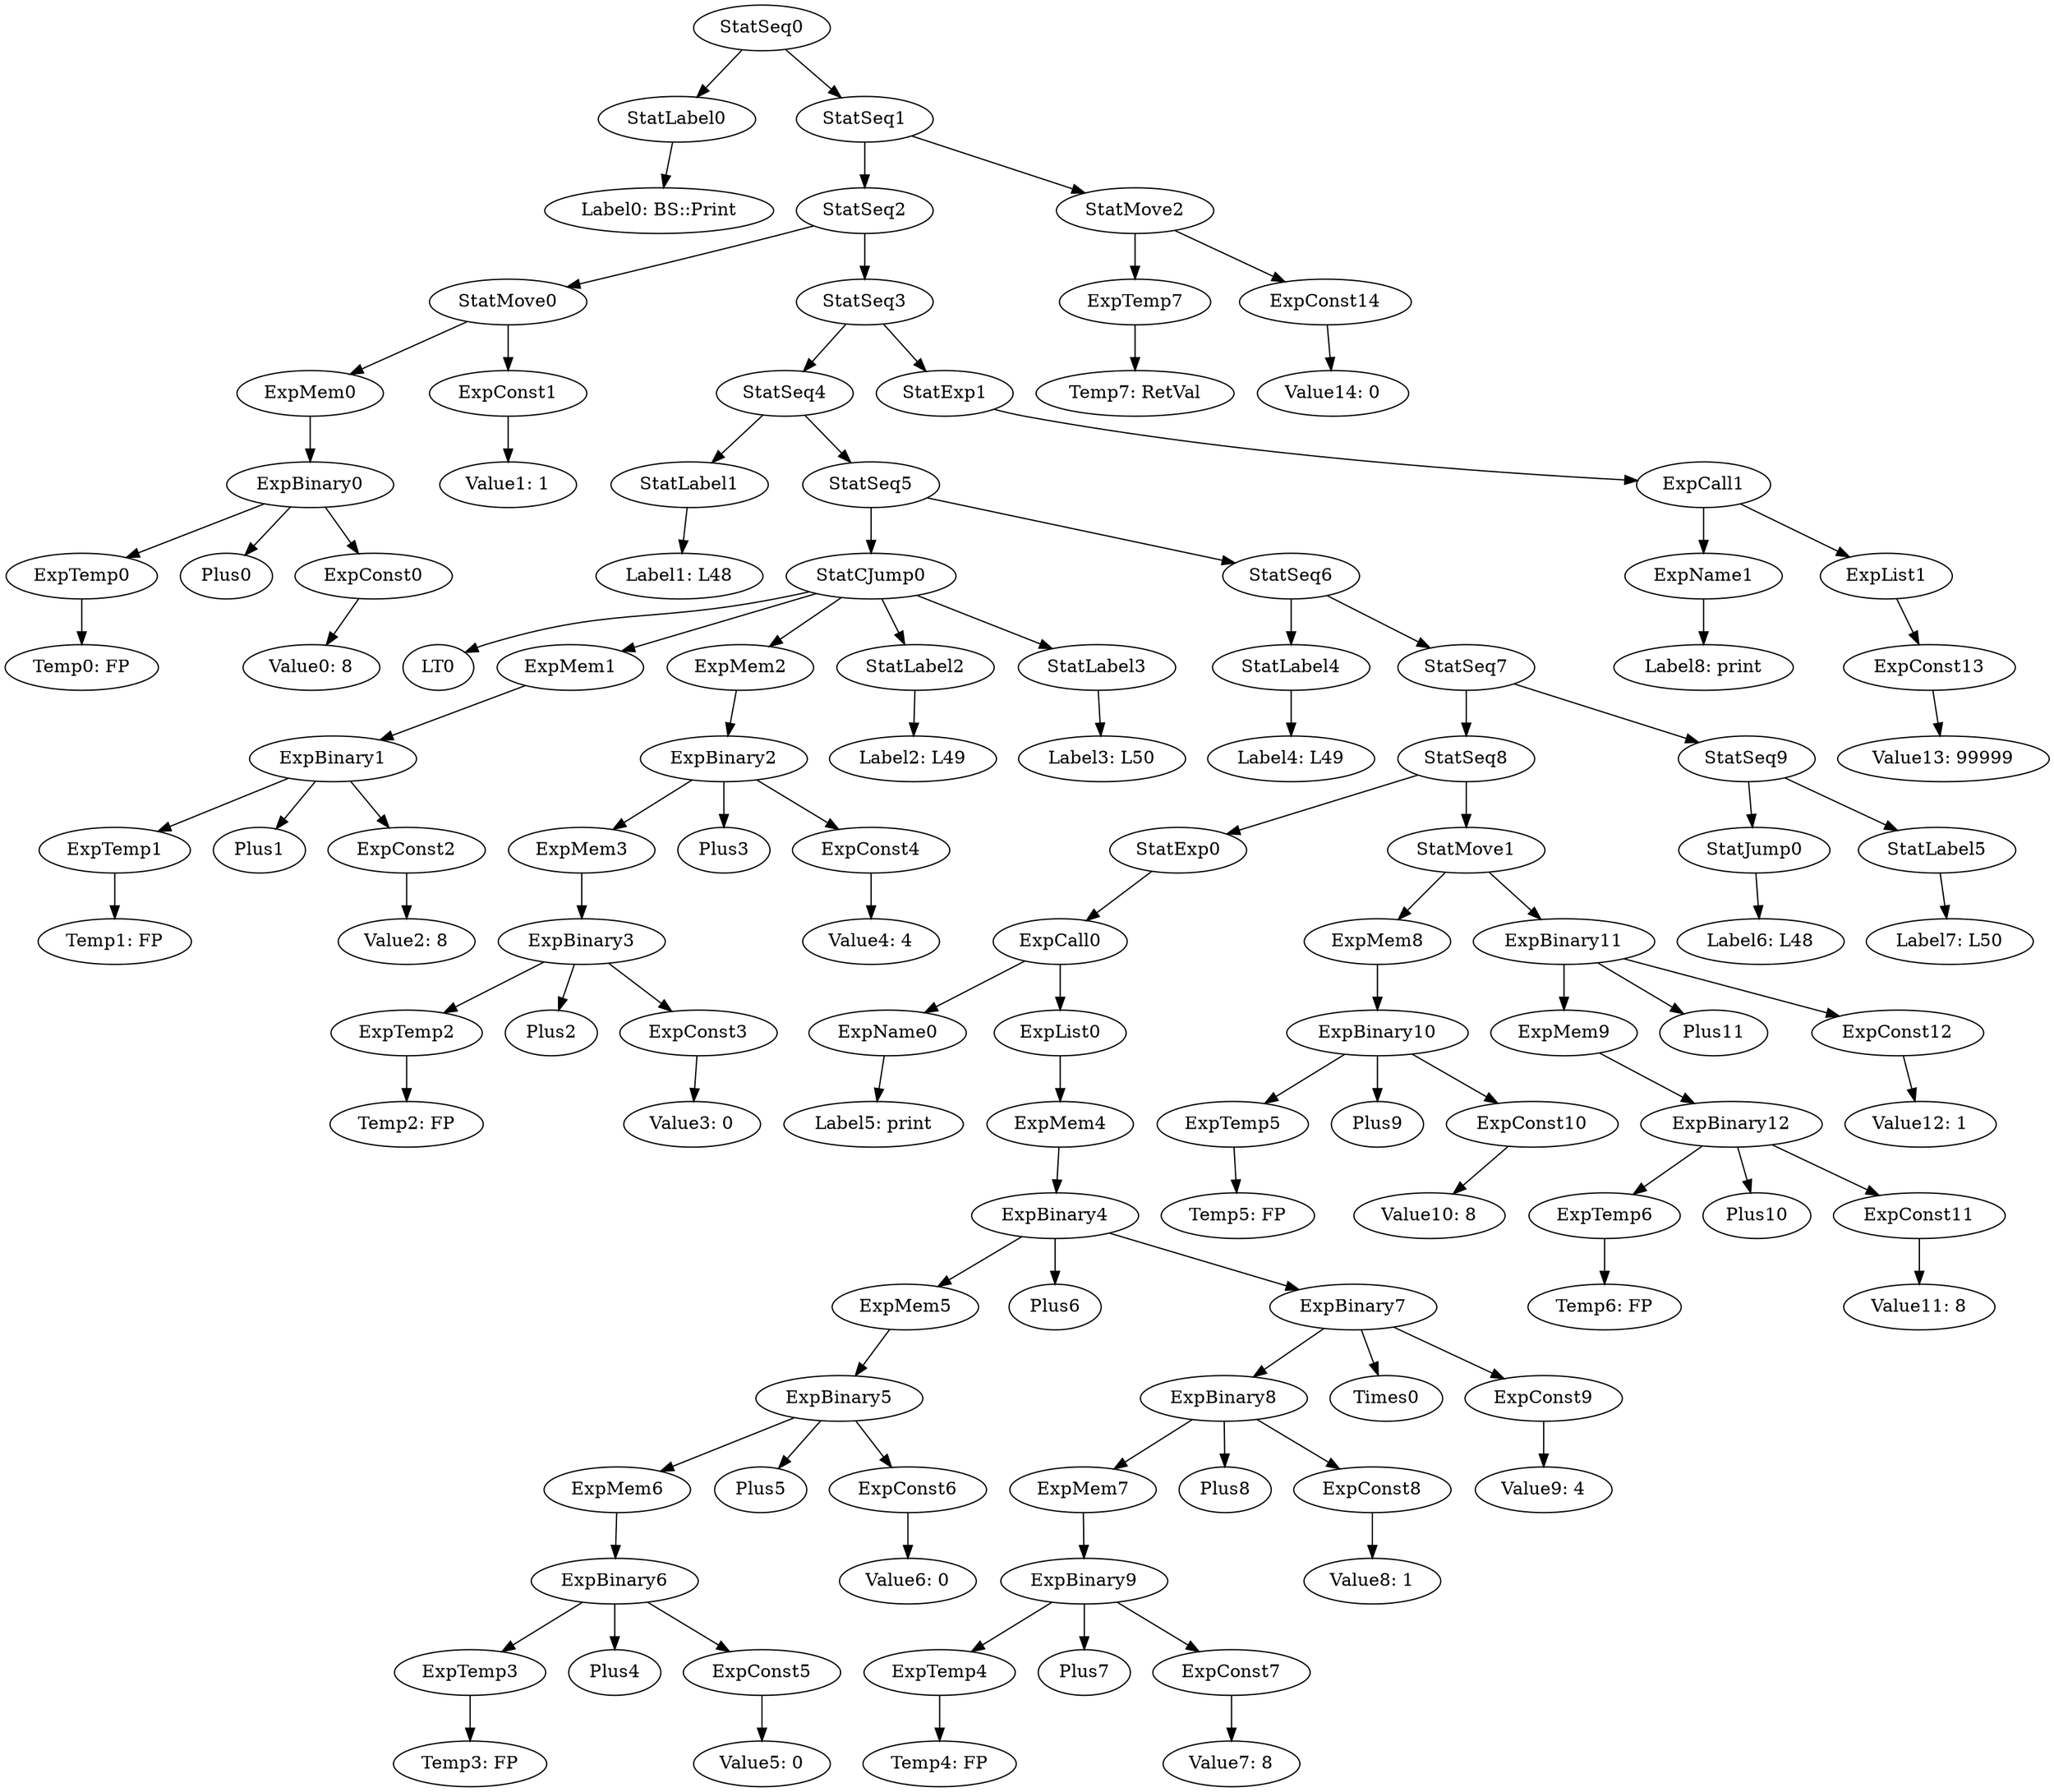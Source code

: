 digraph {
	ordering = out;
	ExpConst14 -> "Value14: 0";
	StatMove2 -> ExpTemp7;
	StatMove2 -> ExpConst14;
	StatExp1 -> ExpCall1;
	ExpConst13 -> "Value13: 99999";
	ExpName1 -> "Label8: print";
	ExpCall1 -> ExpName1;
	ExpCall1 -> ExpList1;
	StatJump0 -> "Label6: L48";
	ExpConst11 -> "Value11: 8";
	StatSeq7 -> StatSeq8;
	StatSeq7 -> StatSeq9;
	ExpBinary12 -> ExpTemp6;
	ExpBinary12 -> Plus10;
	ExpBinary12 -> ExpConst11;
	ExpTemp6 -> "Temp6: FP";
	StatMove1 -> ExpMem8;
	StatMove1 -> ExpBinary11;
	StatSeq1 -> StatSeq2;
	StatSeq1 -> StatMove2;
	ExpMem8 -> ExpBinary10;
	ExpConst10 -> "Value10: 8";
	ExpBinary10 -> ExpTemp5;
	ExpBinary10 -> Plus9;
	ExpBinary10 -> ExpConst10;
	StatLabel5 -> "Label7: L50";
	ExpTemp5 -> "Temp5: FP";
	ExpMem4 -> ExpBinary4;
	ExpTemp2 -> "Temp2: FP";
	ExpConst3 -> "Value3: 0";
	ExpConst7 -> "Value7: 8";
	ExpTemp1 -> "Temp1: FP";
	StatExp0 -> ExpCall0;
	StatSeq0 -> StatLabel0;
	StatSeq0 -> StatSeq1;
	ExpConst12 -> "Value12: 1";
	ExpBinary7 -> ExpBinary8;
	ExpBinary7 -> Times0;
	ExpBinary7 -> ExpConst9;
	ExpList0 -> ExpMem4;
	StatCJump0 -> LT0;
	StatCJump0 -> ExpMem1;
	StatCJump0 -> ExpMem2;
	StatCJump0 -> StatLabel2;
	StatCJump0 -> StatLabel3;
	ExpBinary0 -> ExpTemp0;
	ExpBinary0 -> Plus0;
	ExpBinary0 -> ExpConst0;
	StatSeq4 -> StatLabel1;
	StatSeq4 -> StatSeq5;
	StatLabel1 -> "Label1: L48";
	ExpMem2 -> ExpBinary2;
	StatSeq9 -> StatJump0;
	StatSeq9 -> StatLabel5;
	ExpCall0 -> ExpName0;
	ExpCall0 -> ExpList0;
	StatMove0 -> ExpMem0;
	StatMove0 -> ExpConst1;
	ExpConst2 -> "Value2: 8";
	ExpBinary3 -> ExpTemp2;
	ExpBinary3 -> Plus2;
	ExpBinary3 -> ExpConst3;
	ExpConst5 -> "Value5: 0";
	ExpTemp7 -> "Temp7: RetVal";
	ExpTemp0 -> "Temp0: FP";
	StatSeq5 -> StatCJump0;
	StatSeq5 -> StatSeq6;
	StatLabel4 -> "Label4: L49";
	StatSeq3 -> StatSeq4;
	StatSeq3 -> StatExp1;
	ExpMem7 -> ExpBinary9;
	ExpBinary2 -> ExpMem3;
	ExpBinary2 -> Plus3;
	ExpBinary2 -> ExpConst4;
	ExpMem5 -> ExpBinary5;
	StatLabel0 -> "Label0: BS::Print";
	StatLabel2 -> "Label2: L49";
	ExpMem3 -> ExpBinary3;
	ExpList1 -> ExpConst13;
	ExpBinary1 -> ExpTemp1;
	ExpBinary1 -> Plus1;
	ExpBinary1 -> ExpConst2;
	ExpMem0 -> ExpBinary0;
	ExpBinary6 -> ExpTemp3;
	ExpBinary6 -> Plus4;
	ExpBinary6 -> ExpConst5;
	StatSeq2 -> StatMove0;
	StatSeq2 -> StatSeq3;
	ExpMem9 -> ExpBinary12;
	ExpMem1 -> ExpBinary1;
	ExpConst6 -> "Value6: 0";
	ExpConst1 -> "Value1: 1";
	ExpBinary8 -> ExpMem7;
	ExpBinary8 -> Plus8;
	ExpBinary8 -> ExpConst8;
	StatSeq6 -> StatLabel4;
	StatSeq6 -> StatSeq7;
	StatSeq8 -> StatExp0;
	StatSeq8 -> StatMove1;
	ExpTemp3 -> "Temp3: FP";
	ExpName0 -> "Label5: print";
	ExpMem6 -> ExpBinary6;
	ExpConst0 -> "Value0: 8";
	ExpBinary4 -> ExpMem5;
	ExpBinary4 -> Plus6;
	ExpBinary4 -> ExpBinary7;
	ExpTemp4 -> "Temp4: FP";
	ExpBinary9 -> ExpTemp4;
	ExpBinary9 -> Plus7;
	ExpBinary9 -> ExpConst7;
	ExpConst4 -> "Value4: 4";
	StatLabel3 -> "Label3: L50";
	ExpConst8 -> "Value8: 1";
	ExpBinary11 -> ExpMem9;
	ExpBinary11 -> Plus11;
	ExpBinary11 -> ExpConst12;
	ExpBinary5 -> ExpMem6;
	ExpBinary5 -> Plus5;
	ExpBinary5 -> ExpConst6;
	ExpConst9 -> "Value9: 4";
}

